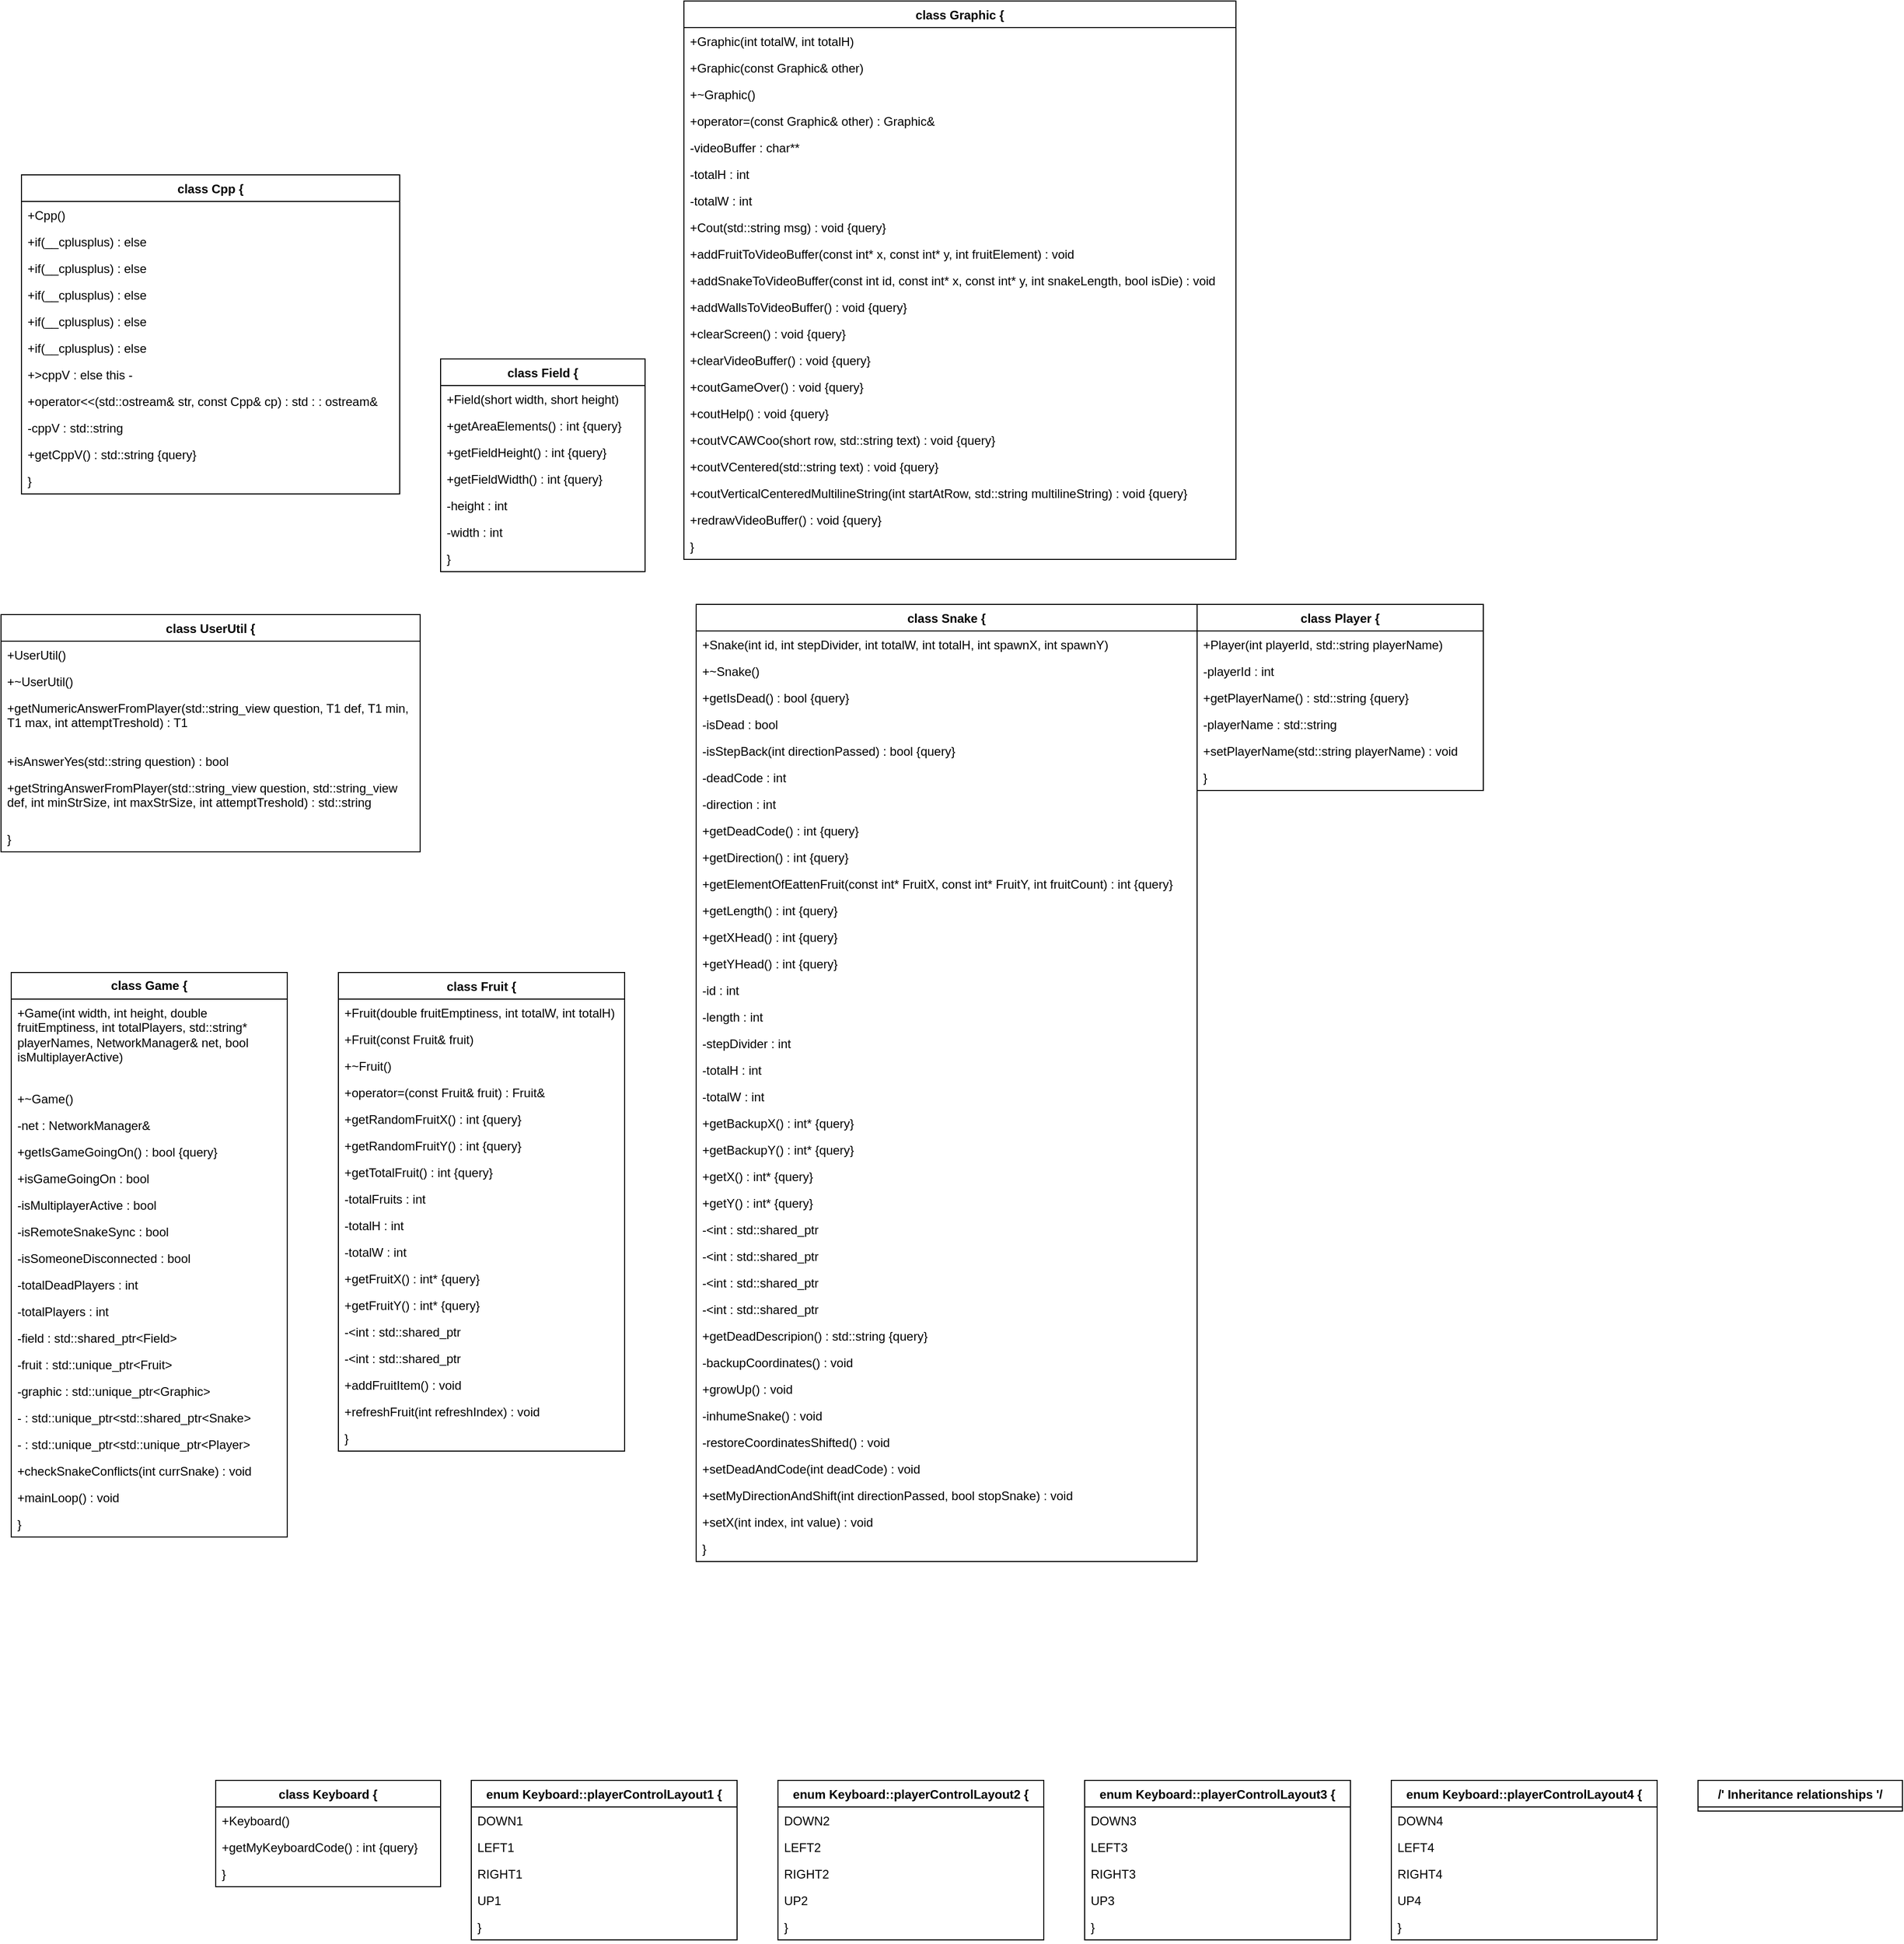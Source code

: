 <mxfile version="24.1.0" type="device">
  <diagram name="Stránka-1" id="bER_DmOlzv6CxN1IwG6Y">
    <mxGraphModel dx="9575" dy="3063" grid="1" gridSize="10" guides="1" tooltips="1" connect="1" arrows="1" fold="1" page="1" pageScale="1" pageWidth="827" pageHeight="1169" math="0" shadow="0">
      <root>
        <mxCell id="0" />
        <mxCell id="1" parent="0" />
        <mxCell id="LQVKwyu5IWHx-4idgY6F-4" value="class Cpp {" style="swimlane;fontStyle=1;childLayout=stackLayout;horizontal=1;startSize=26;horizontalStack=0;resizeParent=1;resizeParentMax=0;resizeLast=0;collapsible=1;marginBottom=0;" vertex="1" parent="1">
          <mxGeometry x="-7390" y="-700" width="370" height="312" as="geometry" />
        </mxCell>
        <mxCell id="LQVKwyu5IWHx-4idgY6F-5" value="&#x9;+Cpp()" style="text;strokeColor=none;fillColor=none;align=left;verticalAlign=top;spacingLeft=4;spacingRight=4;overflow=hidden;rotatable=0;points=[[0,0.5],[1,0.5]];portConstraint=eastwest;" vertex="1" parent="LQVKwyu5IWHx-4idgY6F-4">
          <mxGeometry y="26" width="370" height="26" as="geometry" />
        </mxCell>
        <mxCell id="LQVKwyu5IWHx-4idgY6F-6" value="&#x9;+if(__cplusplus) : else" style="text;strokeColor=none;fillColor=none;align=left;verticalAlign=top;spacingLeft=4;spacingRight=4;overflow=hidden;rotatable=0;points=[[0,0.5],[1,0.5]];portConstraint=eastwest;" vertex="1" parent="LQVKwyu5IWHx-4idgY6F-4">
          <mxGeometry y="52" width="370" height="26" as="geometry" />
        </mxCell>
        <mxCell id="LQVKwyu5IWHx-4idgY6F-7" value="&#x9;+if(__cplusplus) : else" style="text;strokeColor=none;fillColor=none;align=left;verticalAlign=top;spacingLeft=4;spacingRight=4;overflow=hidden;rotatable=0;points=[[0,0.5],[1,0.5]];portConstraint=eastwest;" vertex="1" parent="LQVKwyu5IWHx-4idgY6F-4">
          <mxGeometry y="78" width="370" height="26" as="geometry" />
        </mxCell>
        <mxCell id="LQVKwyu5IWHx-4idgY6F-8" value="&#x9;+if(__cplusplus) : else" style="text;strokeColor=none;fillColor=none;align=left;verticalAlign=top;spacingLeft=4;spacingRight=4;overflow=hidden;rotatable=0;points=[[0,0.5],[1,0.5]];portConstraint=eastwest;" vertex="1" parent="LQVKwyu5IWHx-4idgY6F-4">
          <mxGeometry y="104" width="370" height="26" as="geometry" />
        </mxCell>
        <mxCell id="LQVKwyu5IWHx-4idgY6F-9" value="&#x9;+if(__cplusplus) : else" style="text;strokeColor=none;fillColor=none;align=left;verticalAlign=top;spacingLeft=4;spacingRight=4;overflow=hidden;rotatable=0;points=[[0,0.5],[1,0.5]];portConstraint=eastwest;" vertex="1" parent="LQVKwyu5IWHx-4idgY6F-4">
          <mxGeometry y="130" width="370" height="26" as="geometry" />
        </mxCell>
        <mxCell id="LQVKwyu5IWHx-4idgY6F-10" value="&#x9;+if(__cplusplus) : else" style="text;strokeColor=none;fillColor=none;align=left;verticalAlign=top;spacingLeft=4;spacingRight=4;overflow=hidden;rotatable=0;points=[[0,0.5],[1,0.5]];portConstraint=eastwest;" vertex="1" parent="LQVKwyu5IWHx-4idgY6F-4">
          <mxGeometry y="156" width="370" height="26" as="geometry" />
        </mxCell>
        <mxCell id="LQVKwyu5IWHx-4idgY6F-11" value="&#x9;+&gt;cppV : else this -" style="text;strokeColor=none;fillColor=none;align=left;verticalAlign=top;spacingLeft=4;spacingRight=4;overflow=hidden;rotatable=0;points=[[0,0.5],[1,0.5]];portConstraint=eastwest;" vertex="1" parent="LQVKwyu5IWHx-4idgY6F-4">
          <mxGeometry y="182" width="370" height="26" as="geometry" />
        </mxCell>
        <mxCell id="LQVKwyu5IWHx-4idgY6F-12" value="&#x9;+operator&lt;&lt;(std::ostream&amp; str, const Cpp&amp; cp) : std : : ostream&amp;" style="text;strokeColor=none;fillColor=none;align=left;verticalAlign=top;spacingLeft=4;spacingRight=4;overflow=hidden;rotatable=0;points=[[0,0.5],[1,0.5]];portConstraint=eastwest;" vertex="1" parent="LQVKwyu5IWHx-4idgY6F-4">
          <mxGeometry y="208" width="370" height="26" as="geometry" />
        </mxCell>
        <mxCell id="LQVKwyu5IWHx-4idgY6F-13" value="&#x9;-cppV : std::string" style="text;strokeColor=none;fillColor=none;align=left;verticalAlign=top;spacingLeft=4;spacingRight=4;overflow=hidden;rotatable=0;points=[[0,0.5],[1,0.5]];portConstraint=eastwest;" vertex="1" parent="LQVKwyu5IWHx-4idgY6F-4">
          <mxGeometry y="234" width="370" height="26" as="geometry" />
        </mxCell>
        <mxCell id="LQVKwyu5IWHx-4idgY6F-14" value="&#x9;+getCppV() : std::string {query}" style="text;strokeColor=none;fillColor=none;align=left;verticalAlign=top;spacingLeft=4;spacingRight=4;overflow=hidden;rotatable=0;points=[[0,0.5],[1,0.5]];portConstraint=eastwest;" vertex="1" parent="LQVKwyu5IWHx-4idgY6F-4">
          <mxGeometry y="260" width="370" height="26" as="geometry" />
        </mxCell>
        <mxCell id="LQVKwyu5IWHx-4idgY6F-15" value="}" style="text;strokeColor=none;fillColor=none;align=left;verticalAlign=top;spacingLeft=4;spacingRight=4;overflow=hidden;rotatable=0;points=[[0,0.5],[1,0.5]];portConstraint=eastwest;" vertex="1" parent="LQVKwyu5IWHx-4idgY6F-4">
          <mxGeometry y="286" width="370" height="26" as="geometry" />
        </mxCell>
        <mxCell id="LQVKwyu5IWHx-4idgY6F-22" value="class Field {" style="swimlane;fontStyle=1;childLayout=stackLayout;horizontal=1;startSize=26;horizontalStack=0;resizeParent=1;resizeParentMax=0;resizeLast=0;collapsible=1;marginBottom=0;" vertex="1" parent="1">
          <mxGeometry x="-6980" y="-520" width="200" height="208" as="geometry" />
        </mxCell>
        <mxCell id="LQVKwyu5IWHx-4idgY6F-23" value="&#x9;+Field(short width, short height)" style="text;strokeColor=none;fillColor=none;align=left;verticalAlign=top;spacingLeft=4;spacingRight=4;overflow=hidden;rotatable=0;points=[[0,0.5],[1,0.5]];portConstraint=eastwest;" vertex="1" parent="LQVKwyu5IWHx-4idgY6F-22">
          <mxGeometry y="26" width="200" height="26" as="geometry" />
        </mxCell>
        <mxCell id="LQVKwyu5IWHx-4idgY6F-24" value="&#x9;+getAreaElements() : int {query}" style="text;strokeColor=none;fillColor=none;align=left;verticalAlign=top;spacingLeft=4;spacingRight=4;overflow=hidden;rotatable=0;points=[[0,0.5],[1,0.5]];portConstraint=eastwest;" vertex="1" parent="LQVKwyu5IWHx-4idgY6F-22">
          <mxGeometry y="52" width="200" height="26" as="geometry" />
        </mxCell>
        <mxCell id="LQVKwyu5IWHx-4idgY6F-25" value="&#x9;+getFieldHeight() : int {query}" style="text;strokeColor=none;fillColor=none;align=left;verticalAlign=top;spacingLeft=4;spacingRight=4;overflow=hidden;rotatable=0;points=[[0,0.5],[1,0.5]];portConstraint=eastwest;" vertex="1" parent="LQVKwyu5IWHx-4idgY6F-22">
          <mxGeometry y="78" width="200" height="26" as="geometry" />
        </mxCell>
        <mxCell id="LQVKwyu5IWHx-4idgY6F-26" value="&#x9;+getFieldWidth() : int {query}" style="text;strokeColor=none;fillColor=none;align=left;verticalAlign=top;spacingLeft=4;spacingRight=4;overflow=hidden;rotatable=0;points=[[0,0.5],[1,0.5]];portConstraint=eastwest;" vertex="1" parent="LQVKwyu5IWHx-4idgY6F-22">
          <mxGeometry y="104" width="200" height="26" as="geometry" />
        </mxCell>
        <mxCell id="LQVKwyu5IWHx-4idgY6F-27" value="&#x9;-height : int" style="text;strokeColor=none;fillColor=none;align=left;verticalAlign=top;spacingLeft=4;spacingRight=4;overflow=hidden;rotatable=0;points=[[0,0.5],[1,0.5]];portConstraint=eastwest;" vertex="1" parent="LQVKwyu5IWHx-4idgY6F-22">
          <mxGeometry y="130" width="200" height="26" as="geometry" />
        </mxCell>
        <mxCell id="LQVKwyu5IWHx-4idgY6F-28" value="&#x9;-width : int" style="text;strokeColor=none;fillColor=none;align=left;verticalAlign=top;spacingLeft=4;spacingRight=4;overflow=hidden;rotatable=0;points=[[0,0.5],[1,0.5]];portConstraint=eastwest;" vertex="1" parent="LQVKwyu5IWHx-4idgY6F-22">
          <mxGeometry y="156" width="200" height="26" as="geometry" />
        </mxCell>
        <mxCell id="LQVKwyu5IWHx-4idgY6F-29" value="}" style="text;strokeColor=none;fillColor=none;align=left;verticalAlign=top;spacingLeft=4;spacingRight=4;overflow=hidden;rotatable=0;points=[[0,0.5],[1,0.5]];portConstraint=eastwest;" vertex="1" parent="LQVKwyu5IWHx-4idgY6F-22">
          <mxGeometry y="182" width="200" height="26" as="geometry" />
        </mxCell>
        <mxCell id="LQVKwyu5IWHx-4idgY6F-36" value="class Fruit {" style="swimlane;fontStyle=1;childLayout=stackLayout;horizontal=1;startSize=26;horizontalStack=0;resizeParent=1;resizeParentMax=0;resizeLast=0;collapsible=1;marginBottom=0;" vertex="1" parent="1">
          <mxGeometry x="-7080" y="80" width="280" height="468" as="geometry" />
        </mxCell>
        <mxCell id="LQVKwyu5IWHx-4idgY6F-37" value="&#x9;+Fruit(double fruitEmptiness, int totalW, int totalH)" style="text;strokeColor=none;fillColor=none;align=left;verticalAlign=top;spacingLeft=4;spacingRight=4;overflow=hidden;rotatable=0;points=[[0,0.5],[1,0.5]];portConstraint=eastwest;" vertex="1" parent="LQVKwyu5IWHx-4idgY6F-36">
          <mxGeometry y="26" width="280" height="26" as="geometry" />
        </mxCell>
        <mxCell id="LQVKwyu5IWHx-4idgY6F-38" value="&#x9;+Fruit(const Fruit&amp; fruit)" style="text;strokeColor=none;fillColor=none;align=left;verticalAlign=top;spacingLeft=4;spacingRight=4;overflow=hidden;rotatable=0;points=[[0,0.5],[1,0.5]];portConstraint=eastwest;" vertex="1" parent="LQVKwyu5IWHx-4idgY6F-36">
          <mxGeometry y="52" width="280" height="26" as="geometry" />
        </mxCell>
        <mxCell id="LQVKwyu5IWHx-4idgY6F-39" value="&#x9;+~Fruit()" style="text;strokeColor=none;fillColor=none;align=left;verticalAlign=top;spacingLeft=4;spacingRight=4;overflow=hidden;rotatable=0;points=[[0,0.5],[1,0.5]];portConstraint=eastwest;" vertex="1" parent="LQVKwyu5IWHx-4idgY6F-36">
          <mxGeometry y="78" width="280" height="26" as="geometry" />
        </mxCell>
        <mxCell id="LQVKwyu5IWHx-4idgY6F-40" value="&#x9;+operator=(const Fruit&amp; fruit) : Fruit&amp;" style="text;strokeColor=none;fillColor=none;align=left;verticalAlign=top;spacingLeft=4;spacingRight=4;overflow=hidden;rotatable=0;points=[[0,0.5],[1,0.5]];portConstraint=eastwest;" vertex="1" parent="LQVKwyu5IWHx-4idgY6F-36">
          <mxGeometry y="104" width="280" height="26" as="geometry" />
        </mxCell>
        <mxCell id="LQVKwyu5IWHx-4idgY6F-41" value="&#x9;+getRandomFruitX() : int {query}" style="text;strokeColor=none;fillColor=none;align=left;verticalAlign=top;spacingLeft=4;spacingRight=4;overflow=hidden;rotatable=0;points=[[0,0.5],[1,0.5]];portConstraint=eastwest;" vertex="1" parent="LQVKwyu5IWHx-4idgY6F-36">
          <mxGeometry y="130" width="280" height="26" as="geometry" />
        </mxCell>
        <mxCell id="LQVKwyu5IWHx-4idgY6F-42" value="&#x9;+getRandomFruitY() : int {query}" style="text;strokeColor=none;fillColor=none;align=left;verticalAlign=top;spacingLeft=4;spacingRight=4;overflow=hidden;rotatable=0;points=[[0,0.5],[1,0.5]];portConstraint=eastwest;" vertex="1" parent="LQVKwyu5IWHx-4idgY6F-36">
          <mxGeometry y="156" width="280" height="26" as="geometry" />
        </mxCell>
        <mxCell id="LQVKwyu5IWHx-4idgY6F-43" value="&#x9;+getTotalFruit() : int {query}" style="text;strokeColor=none;fillColor=none;align=left;verticalAlign=top;spacingLeft=4;spacingRight=4;overflow=hidden;rotatable=0;points=[[0,0.5],[1,0.5]];portConstraint=eastwest;" vertex="1" parent="LQVKwyu5IWHx-4idgY6F-36">
          <mxGeometry y="182" width="280" height="26" as="geometry" />
        </mxCell>
        <mxCell id="LQVKwyu5IWHx-4idgY6F-44" value="&#x9;-totalFruits : int" style="text;strokeColor=none;fillColor=none;align=left;verticalAlign=top;spacingLeft=4;spacingRight=4;overflow=hidden;rotatable=0;points=[[0,0.5],[1,0.5]];portConstraint=eastwest;" vertex="1" parent="LQVKwyu5IWHx-4idgY6F-36">
          <mxGeometry y="208" width="280" height="26" as="geometry" />
        </mxCell>
        <mxCell id="LQVKwyu5IWHx-4idgY6F-45" value="&#x9;-totalH : int" style="text;strokeColor=none;fillColor=none;align=left;verticalAlign=top;spacingLeft=4;spacingRight=4;overflow=hidden;rotatable=0;points=[[0,0.5],[1,0.5]];portConstraint=eastwest;" vertex="1" parent="LQVKwyu5IWHx-4idgY6F-36">
          <mxGeometry y="234" width="280" height="26" as="geometry" />
        </mxCell>
        <mxCell id="LQVKwyu5IWHx-4idgY6F-46" value="&#x9;-totalW : int" style="text;strokeColor=none;fillColor=none;align=left;verticalAlign=top;spacingLeft=4;spacingRight=4;overflow=hidden;rotatable=0;points=[[0,0.5],[1,0.5]];portConstraint=eastwest;" vertex="1" parent="LQVKwyu5IWHx-4idgY6F-36">
          <mxGeometry y="260" width="280" height="26" as="geometry" />
        </mxCell>
        <mxCell id="LQVKwyu5IWHx-4idgY6F-47" value="&#x9;+getFruitX() : int* {query}" style="text;strokeColor=none;fillColor=none;align=left;verticalAlign=top;spacingLeft=4;spacingRight=4;overflow=hidden;rotatable=0;points=[[0,0.5],[1,0.5]];portConstraint=eastwest;" vertex="1" parent="LQVKwyu5IWHx-4idgY6F-36">
          <mxGeometry y="286" width="280" height="26" as="geometry" />
        </mxCell>
        <mxCell id="LQVKwyu5IWHx-4idgY6F-48" value="&#x9;+getFruitY() : int* {query}" style="text;strokeColor=none;fillColor=none;align=left;verticalAlign=top;spacingLeft=4;spacingRight=4;overflow=hidden;rotatable=0;points=[[0,0.5],[1,0.5]];portConstraint=eastwest;" vertex="1" parent="LQVKwyu5IWHx-4idgY6F-36">
          <mxGeometry y="312" width="280" height="26" as="geometry" />
        </mxCell>
        <mxCell id="LQVKwyu5IWHx-4idgY6F-49" value="&#x9;-&lt;int : std::shared_ptr" style="text;strokeColor=none;fillColor=none;align=left;verticalAlign=top;spacingLeft=4;spacingRight=4;overflow=hidden;rotatable=0;points=[[0,0.5],[1,0.5]];portConstraint=eastwest;" vertex="1" parent="LQVKwyu5IWHx-4idgY6F-36">
          <mxGeometry y="338" width="280" height="26" as="geometry" />
        </mxCell>
        <mxCell id="LQVKwyu5IWHx-4idgY6F-50" value="&#x9;-&lt;int : std::shared_ptr" style="text;strokeColor=none;fillColor=none;align=left;verticalAlign=top;spacingLeft=4;spacingRight=4;overflow=hidden;rotatable=0;points=[[0,0.5],[1,0.5]];portConstraint=eastwest;" vertex="1" parent="LQVKwyu5IWHx-4idgY6F-36">
          <mxGeometry y="364" width="280" height="26" as="geometry" />
        </mxCell>
        <mxCell id="LQVKwyu5IWHx-4idgY6F-51" value="&#x9;+addFruitItem() : void" style="text;strokeColor=none;fillColor=none;align=left;verticalAlign=top;spacingLeft=4;spacingRight=4;overflow=hidden;rotatable=0;points=[[0,0.5],[1,0.5]];portConstraint=eastwest;" vertex="1" parent="LQVKwyu5IWHx-4idgY6F-36">
          <mxGeometry y="390" width="280" height="26" as="geometry" />
        </mxCell>
        <mxCell id="LQVKwyu5IWHx-4idgY6F-52" value="&#x9;+refreshFruit(int refreshIndex) : void" style="text;strokeColor=none;fillColor=none;align=left;verticalAlign=top;spacingLeft=4;spacingRight=4;overflow=hidden;rotatable=0;points=[[0,0.5],[1,0.5]];portConstraint=eastwest;" vertex="1" parent="LQVKwyu5IWHx-4idgY6F-36">
          <mxGeometry y="416" width="280" height="26" as="geometry" />
        </mxCell>
        <mxCell id="LQVKwyu5IWHx-4idgY6F-53" value="}" style="text;strokeColor=none;fillColor=none;align=left;verticalAlign=top;spacingLeft=4;spacingRight=4;overflow=hidden;rotatable=0;points=[[0,0.5],[1,0.5]];portConstraint=eastwest;" vertex="1" parent="LQVKwyu5IWHx-4idgY6F-36">
          <mxGeometry y="442" width="280" height="26" as="geometry" />
        </mxCell>
        <mxCell id="LQVKwyu5IWHx-4idgY6F-60" value="class Game {" style="swimlane;fontStyle=1;childLayout=stackLayout;horizontal=1;startSize=26;horizontalStack=0;resizeParent=1;resizeParentMax=0;resizeLast=0;collapsible=1;marginBottom=0;whiteSpace=wrap;" vertex="1" parent="1">
          <mxGeometry x="-7400" y="80" width="270" height="552" as="geometry" />
        </mxCell>
        <mxCell id="LQVKwyu5IWHx-4idgY6F-61" value="&#x9;+Game(int width, int height, double fruitEmptiness, int totalPlayers, std::string* playerNames, NetworkManager&amp; net, bool isMultiplayerActive)" style="text;strokeColor=none;fillColor=none;align=left;verticalAlign=top;spacingLeft=4;spacingRight=4;overflow=hidden;rotatable=0;points=[[0,0.5],[1,0.5]];portConstraint=eastwest;whiteSpace=wrap;" vertex="1" parent="LQVKwyu5IWHx-4idgY6F-60">
          <mxGeometry y="26" width="270" height="84" as="geometry" />
        </mxCell>
        <mxCell id="LQVKwyu5IWHx-4idgY6F-62" value="&#x9;+~Game()" style="text;strokeColor=none;fillColor=none;align=left;verticalAlign=top;spacingLeft=4;spacingRight=4;overflow=hidden;rotatable=0;points=[[0,0.5],[1,0.5]];portConstraint=eastwest;" vertex="1" parent="LQVKwyu5IWHx-4idgY6F-60">
          <mxGeometry y="110" width="270" height="26" as="geometry" />
        </mxCell>
        <mxCell id="LQVKwyu5IWHx-4idgY6F-63" value="&#x9;-net : NetworkManager&amp;" style="text;strokeColor=none;fillColor=none;align=left;verticalAlign=top;spacingLeft=4;spacingRight=4;overflow=hidden;rotatable=0;points=[[0,0.5],[1,0.5]];portConstraint=eastwest;" vertex="1" parent="LQVKwyu5IWHx-4idgY6F-60">
          <mxGeometry y="136" width="270" height="26" as="geometry" />
        </mxCell>
        <mxCell id="LQVKwyu5IWHx-4idgY6F-64" value="&#x9;+getIsGameGoingOn() : bool {query}" style="text;strokeColor=none;fillColor=none;align=left;verticalAlign=top;spacingLeft=4;spacingRight=4;overflow=hidden;rotatable=0;points=[[0,0.5],[1,0.5]];portConstraint=eastwest;" vertex="1" parent="LQVKwyu5IWHx-4idgY6F-60">
          <mxGeometry y="162" width="270" height="26" as="geometry" />
        </mxCell>
        <mxCell id="LQVKwyu5IWHx-4idgY6F-65" value="&#x9;+isGameGoingOn : bool" style="text;strokeColor=none;fillColor=none;align=left;verticalAlign=top;spacingLeft=4;spacingRight=4;overflow=hidden;rotatable=0;points=[[0,0.5],[1,0.5]];portConstraint=eastwest;" vertex="1" parent="LQVKwyu5IWHx-4idgY6F-60">
          <mxGeometry y="188" width="270" height="26" as="geometry" />
        </mxCell>
        <mxCell id="LQVKwyu5IWHx-4idgY6F-66" value="&#x9;-isMultiplayerActive : bool" style="text;strokeColor=none;fillColor=none;align=left;verticalAlign=top;spacingLeft=4;spacingRight=4;overflow=hidden;rotatable=0;points=[[0,0.5],[1,0.5]];portConstraint=eastwest;" vertex="1" parent="LQVKwyu5IWHx-4idgY6F-60">
          <mxGeometry y="214" width="270" height="26" as="geometry" />
        </mxCell>
        <mxCell id="LQVKwyu5IWHx-4idgY6F-67" value="&#x9;-isRemoteSnakeSync : bool" style="text;strokeColor=none;fillColor=none;align=left;verticalAlign=top;spacingLeft=4;spacingRight=4;overflow=hidden;rotatable=0;points=[[0,0.5],[1,0.5]];portConstraint=eastwest;" vertex="1" parent="LQVKwyu5IWHx-4idgY6F-60">
          <mxGeometry y="240" width="270" height="26" as="geometry" />
        </mxCell>
        <mxCell id="LQVKwyu5IWHx-4idgY6F-68" value="&#x9;-isSomeoneDisconnected : bool" style="text;strokeColor=none;fillColor=none;align=left;verticalAlign=top;spacingLeft=4;spacingRight=4;overflow=hidden;rotatable=0;points=[[0,0.5],[1,0.5]];portConstraint=eastwest;" vertex="1" parent="LQVKwyu5IWHx-4idgY6F-60">
          <mxGeometry y="266" width="270" height="26" as="geometry" />
        </mxCell>
        <mxCell id="LQVKwyu5IWHx-4idgY6F-69" value="&#x9;-totalDeadPlayers : int" style="text;strokeColor=none;fillColor=none;align=left;verticalAlign=top;spacingLeft=4;spacingRight=4;overflow=hidden;rotatable=0;points=[[0,0.5],[1,0.5]];portConstraint=eastwest;" vertex="1" parent="LQVKwyu5IWHx-4idgY6F-60">
          <mxGeometry y="292" width="270" height="26" as="geometry" />
        </mxCell>
        <mxCell id="LQVKwyu5IWHx-4idgY6F-70" value="&#x9;-totalPlayers : int" style="text;strokeColor=none;fillColor=none;align=left;verticalAlign=top;spacingLeft=4;spacingRight=4;overflow=hidden;rotatable=0;points=[[0,0.5],[1,0.5]];portConstraint=eastwest;" vertex="1" parent="LQVKwyu5IWHx-4idgY6F-60">
          <mxGeometry y="318" width="270" height="26" as="geometry" />
        </mxCell>
        <mxCell id="LQVKwyu5IWHx-4idgY6F-71" value="&#x9;-field : std::shared_ptr&lt;Field&gt;" style="text;strokeColor=none;fillColor=none;align=left;verticalAlign=top;spacingLeft=4;spacingRight=4;overflow=hidden;rotatable=0;points=[[0,0.5],[1,0.5]];portConstraint=eastwest;" vertex="1" parent="LQVKwyu5IWHx-4idgY6F-60">
          <mxGeometry y="344" width="270" height="26" as="geometry" />
        </mxCell>
        <mxCell id="LQVKwyu5IWHx-4idgY6F-72" value="&#x9;-fruit : std::unique_ptr&lt;Fruit&gt;" style="text;strokeColor=none;fillColor=none;align=left;verticalAlign=top;spacingLeft=4;spacingRight=4;overflow=hidden;rotatable=0;points=[[0,0.5],[1,0.5]];portConstraint=eastwest;" vertex="1" parent="LQVKwyu5IWHx-4idgY6F-60">
          <mxGeometry y="370" width="270" height="26" as="geometry" />
        </mxCell>
        <mxCell id="LQVKwyu5IWHx-4idgY6F-73" value="&#x9;-graphic : std::unique_ptr&lt;Graphic&gt;" style="text;strokeColor=none;fillColor=none;align=left;verticalAlign=top;spacingLeft=4;spacingRight=4;overflow=hidden;rotatable=0;points=[[0,0.5],[1,0.5]];portConstraint=eastwest;" vertex="1" parent="LQVKwyu5IWHx-4idgY6F-60">
          <mxGeometry y="396" width="270" height="26" as="geometry" />
        </mxCell>
        <mxCell id="LQVKwyu5IWHx-4idgY6F-74" value="&#x9;- : std::unique_ptr&lt;std::shared_ptr&lt;Snake&gt;" style="text;strokeColor=none;fillColor=none;align=left;verticalAlign=top;spacingLeft=4;spacingRight=4;overflow=hidden;rotatable=0;points=[[0,0.5],[1,0.5]];portConstraint=eastwest;" vertex="1" parent="LQVKwyu5IWHx-4idgY6F-60">
          <mxGeometry y="422" width="270" height="26" as="geometry" />
        </mxCell>
        <mxCell id="LQVKwyu5IWHx-4idgY6F-75" value="&#x9;- : std::unique_ptr&lt;std::unique_ptr&lt;Player&gt;" style="text;strokeColor=none;fillColor=none;align=left;verticalAlign=top;spacingLeft=4;spacingRight=4;overflow=hidden;rotatable=0;points=[[0,0.5],[1,0.5]];portConstraint=eastwest;" vertex="1" parent="LQVKwyu5IWHx-4idgY6F-60">
          <mxGeometry y="448" width="270" height="26" as="geometry" />
        </mxCell>
        <mxCell id="LQVKwyu5IWHx-4idgY6F-76" value="&#x9;+checkSnakeConflicts(int currSnake) : void" style="text;strokeColor=none;fillColor=none;align=left;verticalAlign=top;spacingLeft=4;spacingRight=4;overflow=hidden;rotatable=0;points=[[0,0.5],[1,0.5]];portConstraint=eastwest;" vertex="1" parent="LQVKwyu5IWHx-4idgY6F-60">
          <mxGeometry y="474" width="270" height="26" as="geometry" />
        </mxCell>
        <mxCell id="LQVKwyu5IWHx-4idgY6F-77" value="&#x9;+mainLoop() : void" style="text;strokeColor=none;fillColor=none;align=left;verticalAlign=top;spacingLeft=4;spacingRight=4;overflow=hidden;rotatable=0;points=[[0,0.5],[1,0.5]];portConstraint=eastwest;" vertex="1" parent="LQVKwyu5IWHx-4idgY6F-60">
          <mxGeometry y="500" width="270" height="26" as="geometry" />
        </mxCell>
        <mxCell id="LQVKwyu5IWHx-4idgY6F-78" value="}" style="text;strokeColor=none;fillColor=none;align=left;verticalAlign=top;spacingLeft=4;spacingRight=4;overflow=hidden;rotatable=0;points=[[0,0.5],[1,0.5]];portConstraint=eastwest;" vertex="1" parent="LQVKwyu5IWHx-4idgY6F-60">
          <mxGeometry y="526" width="270" height="26" as="geometry" />
        </mxCell>
        <mxCell id="LQVKwyu5IWHx-4idgY6F-85" value="class Graphic {" style="swimlane;fontStyle=1;childLayout=stackLayout;horizontal=1;startSize=26;horizontalStack=0;resizeParent=1;resizeParentMax=0;resizeLast=0;collapsible=1;marginBottom=0;" vertex="1" parent="1">
          <mxGeometry x="-6742" y="-870" width="540" height="546" as="geometry" />
        </mxCell>
        <mxCell id="LQVKwyu5IWHx-4idgY6F-86" value="&#x9;+Graphic(int totalW, int totalH)" style="text;strokeColor=none;fillColor=none;align=left;verticalAlign=top;spacingLeft=4;spacingRight=4;overflow=hidden;rotatable=0;points=[[0,0.5],[1,0.5]];portConstraint=eastwest;" vertex="1" parent="LQVKwyu5IWHx-4idgY6F-85">
          <mxGeometry y="26" width="540" height="26" as="geometry" />
        </mxCell>
        <mxCell id="LQVKwyu5IWHx-4idgY6F-87" value="&#x9;+Graphic(const Graphic&amp; other)" style="text;strokeColor=none;fillColor=none;align=left;verticalAlign=top;spacingLeft=4;spacingRight=4;overflow=hidden;rotatable=0;points=[[0,0.5],[1,0.5]];portConstraint=eastwest;" vertex="1" parent="LQVKwyu5IWHx-4idgY6F-85">
          <mxGeometry y="52" width="540" height="26" as="geometry" />
        </mxCell>
        <mxCell id="LQVKwyu5IWHx-4idgY6F-88" value="&#x9;+~Graphic()" style="text;strokeColor=none;fillColor=none;align=left;verticalAlign=top;spacingLeft=4;spacingRight=4;overflow=hidden;rotatable=0;points=[[0,0.5],[1,0.5]];portConstraint=eastwest;" vertex="1" parent="LQVKwyu5IWHx-4idgY6F-85">
          <mxGeometry y="78" width="540" height="26" as="geometry" />
        </mxCell>
        <mxCell id="LQVKwyu5IWHx-4idgY6F-89" value="&#x9;+operator=(const Graphic&amp; other) : Graphic&amp;" style="text;strokeColor=none;fillColor=none;align=left;verticalAlign=top;spacingLeft=4;spacingRight=4;overflow=hidden;rotatable=0;points=[[0,0.5],[1,0.5]];portConstraint=eastwest;" vertex="1" parent="LQVKwyu5IWHx-4idgY6F-85">
          <mxGeometry y="104" width="540" height="26" as="geometry" />
        </mxCell>
        <mxCell id="LQVKwyu5IWHx-4idgY6F-90" value="&#x9;-videoBuffer : char**" style="text;strokeColor=none;fillColor=none;align=left;verticalAlign=top;spacingLeft=4;spacingRight=4;overflow=hidden;rotatable=0;points=[[0,0.5],[1,0.5]];portConstraint=eastwest;" vertex="1" parent="LQVKwyu5IWHx-4idgY6F-85">
          <mxGeometry y="130" width="540" height="26" as="geometry" />
        </mxCell>
        <mxCell id="LQVKwyu5IWHx-4idgY6F-91" value="&#x9;-totalH : int" style="text;strokeColor=none;fillColor=none;align=left;verticalAlign=top;spacingLeft=4;spacingRight=4;overflow=hidden;rotatable=0;points=[[0,0.5],[1,0.5]];portConstraint=eastwest;" vertex="1" parent="LQVKwyu5IWHx-4idgY6F-85">
          <mxGeometry y="156" width="540" height="26" as="geometry" />
        </mxCell>
        <mxCell id="LQVKwyu5IWHx-4idgY6F-92" value="&#x9;-totalW : int" style="text;strokeColor=none;fillColor=none;align=left;verticalAlign=top;spacingLeft=4;spacingRight=4;overflow=hidden;rotatable=0;points=[[0,0.5],[1,0.5]];portConstraint=eastwest;" vertex="1" parent="LQVKwyu5IWHx-4idgY6F-85">
          <mxGeometry y="182" width="540" height="26" as="geometry" />
        </mxCell>
        <mxCell id="LQVKwyu5IWHx-4idgY6F-93" value="&#x9;+Cout(std::string msg) : void {query}" style="text;strokeColor=none;fillColor=none;align=left;verticalAlign=top;spacingLeft=4;spacingRight=4;overflow=hidden;rotatable=0;points=[[0,0.5],[1,0.5]];portConstraint=eastwest;" vertex="1" parent="LQVKwyu5IWHx-4idgY6F-85">
          <mxGeometry y="208" width="540" height="26" as="geometry" />
        </mxCell>
        <mxCell id="LQVKwyu5IWHx-4idgY6F-94" value="&#x9;+addFruitToVideoBuffer(const int* x, const int* y, int fruitElement) : void" style="text;strokeColor=none;fillColor=none;align=left;verticalAlign=top;spacingLeft=4;spacingRight=4;overflow=hidden;rotatable=0;points=[[0,0.5],[1,0.5]];portConstraint=eastwest;" vertex="1" parent="LQVKwyu5IWHx-4idgY6F-85">
          <mxGeometry y="234" width="540" height="26" as="geometry" />
        </mxCell>
        <mxCell id="LQVKwyu5IWHx-4idgY6F-95" value="&#x9;+addSnakeToVideoBuffer(const int id, const int* x, const int* y, int snakeLength, bool isDie) : void" style="text;strokeColor=none;fillColor=none;align=left;verticalAlign=top;spacingLeft=4;spacingRight=4;overflow=hidden;rotatable=0;points=[[0,0.5],[1,0.5]];portConstraint=eastwest;" vertex="1" parent="LQVKwyu5IWHx-4idgY6F-85">
          <mxGeometry y="260" width="540" height="26" as="geometry" />
        </mxCell>
        <mxCell id="LQVKwyu5IWHx-4idgY6F-96" value="&#x9;+addWallsToVideoBuffer() : void {query}" style="text;strokeColor=none;fillColor=none;align=left;verticalAlign=top;spacingLeft=4;spacingRight=4;overflow=hidden;rotatable=0;points=[[0,0.5],[1,0.5]];portConstraint=eastwest;" vertex="1" parent="LQVKwyu5IWHx-4idgY6F-85">
          <mxGeometry y="286" width="540" height="26" as="geometry" />
        </mxCell>
        <mxCell id="LQVKwyu5IWHx-4idgY6F-97" value="&#x9;+clearScreen() : void {query}" style="text;strokeColor=none;fillColor=none;align=left;verticalAlign=top;spacingLeft=4;spacingRight=4;overflow=hidden;rotatable=0;points=[[0,0.5],[1,0.5]];portConstraint=eastwest;" vertex="1" parent="LQVKwyu5IWHx-4idgY6F-85">
          <mxGeometry y="312" width="540" height="26" as="geometry" />
        </mxCell>
        <mxCell id="LQVKwyu5IWHx-4idgY6F-98" value="&#x9;+clearVideoBuffer() : void {query}" style="text;strokeColor=none;fillColor=none;align=left;verticalAlign=top;spacingLeft=4;spacingRight=4;overflow=hidden;rotatable=0;points=[[0,0.5],[1,0.5]];portConstraint=eastwest;" vertex="1" parent="LQVKwyu5IWHx-4idgY6F-85">
          <mxGeometry y="338" width="540" height="26" as="geometry" />
        </mxCell>
        <mxCell id="LQVKwyu5IWHx-4idgY6F-99" value="&#x9;+coutGameOver() : void {query}" style="text;strokeColor=none;fillColor=none;align=left;verticalAlign=top;spacingLeft=4;spacingRight=4;overflow=hidden;rotatable=0;points=[[0,0.5],[1,0.5]];portConstraint=eastwest;" vertex="1" parent="LQVKwyu5IWHx-4idgY6F-85">
          <mxGeometry y="364" width="540" height="26" as="geometry" />
        </mxCell>
        <mxCell id="LQVKwyu5IWHx-4idgY6F-100" value="&#x9;+coutHelp() : void {query}" style="text;strokeColor=none;fillColor=none;align=left;verticalAlign=top;spacingLeft=4;spacingRight=4;overflow=hidden;rotatable=0;points=[[0,0.5],[1,0.5]];portConstraint=eastwest;" vertex="1" parent="LQVKwyu5IWHx-4idgY6F-85">
          <mxGeometry y="390" width="540" height="26" as="geometry" />
        </mxCell>
        <mxCell id="LQVKwyu5IWHx-4idgY6F-101" value="&#x9;+coutVCAWCoo(short row, std::string text) : void {query}" style="text;strokeColor=none;fillColor=none;align=left;verticalAlign=top;spacingLeft=4;spacingRight=4;overflow=hidden;rotatable=0;points=[[0,0.5],[1,0.5]];portConstraint=eastwest;" vertex="1" parent="LQVKwyu5IWHx-4idgY6F-85">
          <mxGeometry y="416" width="540" height="26" as="geometry" />
        </mxCell>
        <mxCell id="LQVKwyu5IWHx-4idgY6F-102" value="&#x9;+coutVCentered(std::string text) : void {query}" style="text;strokeColor=none;fillColor=none;align=left;verticalAlign=top;spacingLeft=4;spacingRight=4;overflow=hidden;rotatable=0;points=[[0,0.5],[1,0.5]];portConstraint=eastwest;" vertex="1" parent="LQVKwyu5IWHx-4idgY6F-85">
          <mxGeometry y="442" width="540" height="26" as="geometry" />
        </mxCell>
        <mxCell id="LQVKwyu5IWHx-4idgY6F-103" value="&#x9;+coutVerticalCenteredMultilineString(int startAtRow, std::string multilineString) : void {query}" style="text;strokeColor=none;fillColor=none;align=left;verticalAlign=top;spacingLeft=4;spacingRight=4;overflow=hidden;rotatable=0;points=[[0,0.5],[1,0.5]];portConstraint=eastwest;" vertex="1" parent="LQVKwyu5IWHx-4idgY6F-85">
          <mxGeometry y="468" width="540" height="26" as="geometry" />
        </mxCell>
        <mxCell id="LQVKwyu5IWHx-4idgY6F-104" value="&#x9;+redrawVideoBuffer() : void {query}" style="text;strokeColor=none;fillColor=none;align=left;verticalAlign=top;spacingLeft=4;spacingRight=4;overflow=hidden;rotatable=0;points=[[0,0.5],[1,0.5]];portConstraint=eastwest;" vertex="1" parent="LQVKwyu5IWHx-4idgY6F-85">
          <mxGeometry y="494" width="540" height="26" as="geometry" />
        </mxCell>
        <mxCell id="LQVKwyu5IWHx-4idgY6F-105" value="}" style="text;strokeColor=none;fillColor=none;align=left;verticalAlign=top;spacingLeft=4;spacingRight=4;overflow=hidden;rotatable=0;points=[[0,0.5],[1,0.5]];portConstraint=eastwest;" vertex="1" parent="LQVKwyu5IWHx-4idgY6F-85">
          <mxGeometry y="520" width="540" height="26" as="geometry" />
        </mxCell>
        <mxCell id="LQVKwyu5IWHx-4idgY6F-112" value="class Keyboard {" style="swimlane;fontStyle=1;childLayout=stackLayout;horizontal=1;startSize=26;horizontalStack=0;resizeParent=1;resizeParentMax=0;resizeLast=0;collapsible=1;marginBottom=0;" vertex="1" parent="1">
          <mxGeometry x="-7200" y="870" width="220" height="104" as="geometry" />
        </mxCell>
        <mxCell id="LQVKwyu5IWHx-4idgY6F-113" value="&#x9;+Keyboard()" style="text;strokeColor=none;fillColor=none;align=left;verticalAlign=top;spacingLeft=4;spacingRight=4;overflow=hidden;rotatable=0;points=[[0,0.5],[1,0.5]];portConstraint=eastwest;" vertex="1" parent="LQVKwyu5IWHx-4idgY6F-112">
          <mxGeometry y="26" width="220" height="26" as="geometry" />
        </mxCell>
        <mxCell id="LQVKwyu5IWHx-4idgY6F-114" value="&#x9;+getMyKeyboardCode() : int {query}" style="text;strokeColor=none;fillColor=none;align=left;verticalAlign=top;spacingLeft=4;spacingRight=4;overflow=hidden;rotatable=0;points=[[0,0.5],[1,0.5]];portConstraint=eastwest;" vertex="1" parent="LQVKwyu5IWHx-4idgY6F-112">
          <mxGeometry y="52" width="220" height="26" as="geometry" />
        </mxCell>
        <mxCell id="LQVKwyu5IWHx-4idgY6F-115" value="}" style="text;strokeColor=none;fillColor=none;align=left;verticalAlign=top;spacingLeft=4;spacingRight=4;overflow=hidden;rotatable=0;points=[[0,0.5],[1,0.5]];portConstraint=eastwest;" vertex="1" parent="LQVKwyu5IWHx-4idgY6F-112">
          <mxGeometry y="78" width="220" height="26" as="geometry" />
        </mxCell>
        <mxCell id="LQVKwyu5IWHx-4idgY6F-116" value="enum Keyboard::playerControlLayout1 {" style="swimlane;fontStyle=1;childLayout=stackLayout;horizontal=1;startSize=26;horizontalStack=0;resizeParent=1;resizeParentMax=0;resizeLast=0;collapsible=1;marginBottom=0;" vertex="1" parent="1">
          <mxGeometry x="-6950" y="870" width="260" height="156" as="geometry" />
        </mxCell>
        <mxCell id="LQVKwyu5IWHx-4idgY6F-117" value="&#x9;DOWN1" style="text;strokeColor=none;fillColor=none;align=left;verticalAlign=top;spacingLeft=4;spacingRight=4;overflow=hidden;rotatable=0;points=[[0,0.5],[1,0.5]];portConstraint=eastwest;" vertex="1" parent="LQVKwyu5IWHx-4idgY6F-116">
          <mxGeometry y="26" width="260" height="26" as="geometry" />
        </mxCell>
        <mxCell id="LQVKwyu5IWHx-4idgY6F-118" value="&#x9;LEFT1" style="text;strokeColor=none;fillColor=none;align=left;verticalAlign=top;spacingLeft=4;spacingRight=4;overflow=hidden;rotatable=0;points=[[0,0.5],[1,0.5]];portConstraint=eastwest;" vertex="1" parent="LQVKwyu5IWHx-4idgY6F-116">
          <mxGeometry y="52" width="260" height="26" as="geometry" />
        </mxCell>
        <mxCell id="LQVKwyu5IWHx-4idgY6F-119" value="&#x9;RIGHT1" style="text;strokeColor=none;fillColor=none;align=left;verticalAlign=top;spacingLeft=4;spacingRight=4;overflow=hidden;rotatable=0;points=[[0,0.5],[1,0.5]];portConstraint=eastwest;" vertex="1" parent="LQVKwyu5IWHx-4idgY6F-116">
          <mxGeometry y="78" width="260" height="26" as="geometry" />
        </mxCell>
        <mxCell id="LQVKwyu5IWHx-4idgY6F-120" value="&#x9;UP1" style="text;strokeColor=none;fillColor=none;align=left;verticalAlign=top;spacingLeft=4;spacingRight=4;overflow=hidden;rotatable=0;points=[[0,0.5],[1,0.5]];portConstraint=eastwest;" vertex="1" parent="LQVKwyu5IWHx-4idgY6F-116">
          <mxGeometry y="104" width="260" height="26" as="geometry" />
        </mxCell>
        <mxCell id="LQVKwyu5IWHx-4idgY6F-121" value="}" style="text;strokeColor=none;fillColor=none;align=left;verticalAlign=top;spacingLeft=4;spacingRight=4;overflow=hidden;rotatable=0;points=[[0,0.5],[1,0.5]];portConstraint=eastwest;" vertex="1" parent="LQVKwyu5IWHx-4idgY6F-116">
          <mxGeometry y="130" width="260" height="26" as="geometry" />
        </mxCell>
        <mxCell id="LQVKwyu5IWHx-4idgY6F-122" value="enum Keyboard::playerControlLayout2 {" style="swimlane;fontStyle=1;childLayout=stackLayout;horizontal=1;startSize=26;horizontalStack=0;resizeParent=1;resizeParentMax=0;resizeLast=0;collapsible=1;marginBottom=0;" vertex="1" parent="1">
          <mxGeometry x="-6650" y="870" width="260" height="156" as="geometry" />
        </mxCell>
        <mxCell id="LQVKwyu5IWHx-4idgY6F-123" value="&#x9;DOWN2" style="text;strokeColor=none;fillColor=none;align=left;verticalAlign=top;spacingLeft=4;spacingRight=4;overflow=hidden;rotatable=0;points=[[0,0.5],[1,0.5]];portConstraint=eastwest;" vertex="1" parent="LQVKwyu5IWHx-4idgY6F-122">
          <mxGeometry y="26" width="260" height="26" as="geometry" />
        </mxCell>
        <mxCell id="LQVKwyu5IWHx-4idgY6F-124" value="&#x9;LEFT2" style="text;strokeColor=none;fillColor=none;align=left;verticalAlign=top;spacingLeft=4;spacingRight=4;overflow=hidden;rotatable=0;points=[[0,0.5],[1,0.5]];portConstraint=eastwest;" vertex="1" parent="LQVKwyu5IWHx-4idgY6F-122">
          <mxGeometry y="52" width="260" height="26" as="geometry" />
        </mxCell>
        <mxCell id="LQVKwyu5IWHx-4idgY6F-125" value="&#x9;RIGHT2" style="text;strokeColor=none;fillColor=none;align=left;verticalAlign=top;spacingLeft=4;spacingRight=4;overflow=hidden;rotatable=0;points=[[0,0.5],[1,0.5]];portConstraint=eastwest;" vertex="1" parent="LQVKwyu5IWHx-4idgY6F-122">
          <mxGeometry y="78" width="260" height="26" as="geometry" />
        </mxCell>
        <mxCell id="LQVKwyu5IWHx-4idgY6F-126" value="&#x9;UP2" style="text;strokeColor=none;fillColor=none;align=left;verticalAlign=top;spacingLeft=4;spacingRight=4;overflow=hidden;rotatable=0;points=[[0,0.5],[1,0.5]];portConstraint=eastwest;" vertex="1" parent="LQVKwyu5IWHx-4idgY6F-122">
          <mxGeometry y="104" width="260" height="26" as="geometry" />
        </mxCell>
        <mxCell id="LQVKwyu5IWHx-4idgY6F-127" value="}" style="text;strokeColor=none;fillColor=none;align=left;verticalAlign=top;spacingLeft=4;spacingRight=4;overflow=hidden;rotatable=0;points=[[0,0.5],[1,0.5]];portConstraint=eastwest;" vertex="1" parent="LQVKwyu5IWHx-4idgY6F-122">
          <mxGeometry y="130" width="260" height="26" as="geometry" />
        </mxCell>
        <mxCell id="LQVKwyu5IWHx-4idgY6F-128" value="enum Keyboard::playerControlLayout3 {" style="swimlane;fontStyle=1;childLayout=stackLayout;horizontal=1;startSize=26;horizontalStack=0;resizeParent=1;resizeParentMax=0;resizeLast=0;collapsible=1;marginBottom=0;" vertex="1" parent="1">
          <mxGeometry x="-6350" y="870" width="260" height="156" as="geometry" />
        </mxCell>
        <mxCell id="LQVKwyu5IWHx-4idgY6F-129" value="&#x9;DOWN3" style="text;strokeColor=none;fillColor=none;align=left;verticalAlign=top;spacingLeft=4;spacingRight=4;overflow=hidden;rotatable=0;points=[[0,0.5],[1,0.5]];portConstraint=eastwest;" vertex="1" parent="LQVKwyu5IWHx-4idgY6F-128">
          <mxGeometry y="26" width="260" height="26" as="geometry" />
        </mxCell>
        <mxCell id="LQVKwyu5IWHx-4idgY6F-130" value="&#x9;LEFT3" style="text;strokeColor=none;fillColor=none;align=left;verticalAlign=top;spacingLeft=4;spacingRight=4;overflow=hidden;rotatable=0;points=[[0,0.5],[1,0.5]];portConstraint=eastwest;" vertex="1" parent="LQVKwyu5IWHx-4idgY6F-128">
          <mxGeometry y="52" width="260" height="26" as="geometry" />
        </mxCell>
        <mxCell id="LQVKwyu5IWHx-4idgY6F-131" value="&#x9;RIGHT3" style="text;strokeColor=none;fillColor=none;align=left;verticalAlign=top;spacingLeft=4;spacingRight=4;overflow=hidden;rotatable=0;points=[[0,0.5],[1,0.5]];portConstraint=eastwest;" vertex="1" parent="LQVKwyu5IWHx-4idgY6F-128">
          <mxGeometry y="78" width="260" height="26" as="geometry" />
        </mxCell>
        <mxCell id="LQVKwyu5IWHx-4idgY6F-132" value="&#x9;UP3" style="text;strokeColor=none;fillColor=none;align=left;verticalAlign=top;spacingLeft=4;spacingRight=4;overflow=hidden;rotatable=0;points=[[0,0.5],[1,0.5]];portConstraint=eastwest;" vertex="1" parent="LQVKwyu5IWHx-4idgY6F-128">
          <mxGeometry y="104" width="260" height="26" as="geometry" />
        </mxCell>
        <mxCell id="LQVKwyu5IWHx-4idgY6F-133" value="}" style="text;strokeColor=none;fillColor=none;align=left;verticalAlign=top;spacingLeft=4;spacingRight=4;overflow=hidden;rotatable=0;points=[[0,0.5],[1,0.5]];portConstraint=eastwest;" vertex="1" parent="LQVKwyu5IWHx-4idgY6F-128">
          <mxGeometry y="130" width="260" height="26" as="geometry" />
        </mxCell>
        <mxCell id="LQVKwyu5IWHx-4idgY6F-134" value="enum Keyboard::playerControlLayout4 {" style="swimlane;fontStyle=1;childLayout=stackLayout;horizontal=1;startSize=26;horizontalStack=0;resizeParent=1;resizeParentMax=0;resizeLast=0;collapsible=1;marginBottom=0;" vertex="1" parent="1">
          <mxGeometry x="-6050" y="870" width="260" height="156" as="geometry" />
        </mxCell>
        <mxCell id="LQVKwyu5IWHx-4idgY6F-135" value="&#x9;DOWN4" style="text;strokeColor=none;fillColor=none;align=left;verticalAlign=top;spacingLeft=4;spacingRight=4;overflow=hidden;rotatable=0;points=[[0,0.5],[1,0.5]];portConstraint=eastwest;" vertex="1" parent="LQVKwyu5IWHx-4idgY6F-134">
          <mxGeometry y="26" width="260" height="26" as="geometry" />
        </mxCell>
        <mxCell id="LQVKwyu5IWHx-4idgY6F-136" value="&#x9;LEFT4" style="text;strokeColor=none;fillColor=none;align=left;verticalAlign=top;spacingLeft=4;spacingRight=4;overflow=hidden;rotatable=0;points=[[0,0.5],[1,0.5]];portConstraint=eastwest;" vertex="1" parent="LQVKwyu5IWHx-4idgY6F-134">
          <mxGeometry y="52" width="260" height="26" as="geometry" />
        </mxCell>
        <mxCell id="LQVKwyu5IWHx-4idgY6F-137" value="&#x9;RIGHT4" style="text;strokeColor=none;fillColor=none;align=left;verticalAlign=top;spacingLeft=4;spacingRight=4;overflow=hidden;rotatable=0;points=[[0,0.5],[1,0.5]];portConstraint=eastwest;" vertex="1" parent="LQVKwyu5IWHx-4idgY6F-134">
          <mxGeometry y="78" width="260" height="26" as="geometry" />
        </mxCell>
        <mxCell id="LQVKwyu5IWHx-4idgY6F-138" value="&#x9;UP4" style="text;strokeColor=none;fillColor=none;align=left;verticalAlign=top;spacingLeft=4;spacingRight=4;overflow=hidden;rotatable=0;points=[[0,0.5],[1,0.5]];portConstraint=eastwest;" vertex="1" parent="LQVKwyu5IWHx-4idgY6F-134">
          <mxGeometry y="104" width="260" height="26" as="geometry" />
        </mxCell>
        <mxCell id="LQVKwyu5IWHx-4idgY6F-139" value="}" style="text;strokeColor=none;fillColor=none;align=left;verticalAlign=top;spacingLeft=4;spacingRight=4;overflow=hidden;rotatable=0;points=[[0,0.5],[1,0.5]];portConstraint=eastwest;" vertex="1" parent="LQVKwyu5IWHx-4idgY6F-134">
          <mxGeometry y="130" width="260" height="26" as="geometry" />
        </mxCell>
        <mxCell id="LQVKwyu5IWHx-4idgY6F-140" value="/&#39; Inheritance relationships &#39;/" style="swimlane;fontStyle=1;childLayout=stackLayout;horizontal=1;startSize=26;horizontalStack=0;resizeParent=1;resizeParentMax=0;resizeLast=0;collapsible=1;marginBottom=0;" vertex="1" parent="1">
          <mxGeometry x="-5750" y="870" width="200" height="30" as="geometry" />
        </mxCell>
        <mxCell id="LQVKwyu5IWHx-4idgY6F-150" value="class Player {" style="swimlane;fontStyle=1;childLayout=stackLayout;horizontal=1;startSize=26;horizontalStack=0;resizeParent=1;resizeParentMax=0;resizeLast=0;collapsible=1;marginBottom=0;" vertex="1" parent="1">
          <mxGeometry x="-6240" y="-280" width="280" height="182" as="geometry" />
        </mxCell>
        <mxCell id="LQVKwyu5IWHx-4idgY6F-151" value="&#x9;+Player(int playerId, std::string playerName)" style="text;strokeColor=none;fillColor=none;align=left;verticalAlign=top;spacingLeft=4;spacingRight=4;overflow=hidden;rotatable=0;points=[[0,0.5],[1,0.5]];portConstraint=eastwest;" vertex="1" parent="LQVKwyu5IWHx-4idgY6F-150">
          <mxGeometry y="26" width="280" height="26" as="geometry" />
        </mxCell>
        <mxCell id="LQVKwyu5IWHx-4idgY6F-152" value="&#x9;-playerId : int" style="text;strokeColor=none;fillColor=none;align=left;verticalAlign=top;spacingLeft=4;spacingRight=4;overflow=hidden;rotatable=0;points=[[0,0.5],[1,0.5]];portConstraint=eastwest;" vertex="1" parent="LQVKwyu5IWHx-4idgY6F-150">
          <mxGeometry y="52" width="280" height="26" as="geometry" />
        </mxCell>
        <mxCell id="LQVKwyu5IWHx-4idgY6F-153" value="&#x9;+getPlayerName() : std::string {query}" style="text;strokeColor=none;fillColor=none;align=left;verticalAlign=top;spacingLeft=4;spacingRight=4;overflow=hidden;rotatable=0;points=[[0,0.5],[1,0.5]];portConstraint=eastwest;" vertex="1" parent="LQVKwyu5IWHx-4idgY6F-150">
          <mxGeometry y="78" width="280" height="26" as="geometry" />
        </mxCell>
        <mxCell id="LQVKwyu5IWHx-4idgY6F-154" value="&#x9;-playerName : std::string" style="text;strokeColor=none;fillColor=none;align=left;verticalAlign=top;spacingLeft=4;spacingRight=4;overflow=hidden;rotatable=0;points=[[0,0.5],[1,0.5]];portConstraint=eastwest;" vertex="1" parent="LQVKwyu5IWHx-4idgY6F-150">
          <mxGeometry y="104" width="280" height="26" as="geometry" />
        </mxCell>
        <mxCell id="LQVKwyu5IWHx-4idgY6F-155" value="&#x9;+setPlayerName(std::string playerName) : void" style="text;strokeColor=none;fillColor=none;align=left;verticalAlign=top;spacingLeft=4;spacingRight=4;overflow=hidden;rotatable=0;points=[[0,0.5],[1,0.5]];portConstraint=eastwest;" vertex="1" parent="LQVKwyu5IWHx-4idgY6F-150">
          <mxGeometry y="130" width="280" height="26" as="geometry" />
        </mxCell>
        <mxCell id="LQVKwyu5IWHx-4idgY6F-156" value="}" style="text;strokeColor=none;fillColor=none;align=left;verticalAlign=top;spacingLeft=4;spacingRight=4;overflow=hidden;rotatable=0;points=[[0,0.5],[1,0.5]];portConstraint=eastwest;" vertex="1" parent="LQVKwyu5IWHx-4idgY6F-150">
          <mxGeometry y="156" width="280" height="26" as="geometry" />
        </mxCell>
        <mxCell id="LQVKwyu5IWHx-4idgY6F-163" value="class Snake {" style="swimlane;fontStyle=1;childLayout=stackLayout;horizontal=1;startSize=26;horizontalStack=0;resizeParent=1;resizeParentMax=0;resizeLast=0;collapsible=1;marginBottom=0;" vertex="1" parent="1">
          <mxGeometry x="-6730" y="-280" width="490" height="936" as="geometry" />
        </mxCell>
        <mxCell id="LQVKwyu5IWHx-4idgY6F-164" value="&#x9;+Snake(int id, int stepDivider, int totalW, int totalH, int spawnX, int spawnY)" style="text;strokeColor=none;fillColor=none;align=left;verticalAlign=top;spacingLeft=4;spacingRight=4;overflow=hidden;rotatable=0;points=[[0,0.5],[1,0.5]];portConstraint=eastwest;" vertex="1" parent="LQVKwyu5IWHx-4idgY6F-163">
          <mxGeometry y="26" width="490" height="26" as="geometry" />
        </mxCell>
        <mxCell id="LQVKwyu5IWHx-4idgY6F-165" value="&#x9;+~Snake()" style="text;strokeColor=none;fillColor=none;align=left;verticalAlign=top;spacingLeft=4;spacingRight=4;overflow=hidden;rotatable=0;points=[[0,0.5],[1,0.5]];portConstraint=eastwest;" vertex="1" parent="LQVKwyu5IWHx-4idgY6F-163">
          <mxGeometry y="52" width="490" height="26" as="geometry" />
        </mxCell>
        <mxCell id="LQVKwyu5IWHx-4idgY6F-166" value="&#x9;+getIsDead() : bool {query}" style="text;strokeColor=none;fillColor=none;align=left;verticalAlign=top;spacingLeft=4;spacingRight=4;overflow=hidden;rotatable=0;points=[[0,0.5],[1,0.5]];portConstraint=eastwest;" vertex="1" parent="LQVKwyu5IWHx-4idgY6F-163">
          <mxGeometry y="78" width="490" height="26" as="geometry" />
        </mxCell>
        <mxCell id="LQVKwyu5IWHx-4idgY6F-167" value="&#x9;-isDead : bool" style="text;strokeColor=none;fillColor=none;align=left;verticalAlign=top;spacingLeft=4;spacingRight=4;overflow=hidden;rotatable=0;points=[[0,0.5],[1,0.5]];portConstraint=eastwest;" vertex="1" parent="LQVKwyu5IWHx-4idgY6F-163">
          <mxGeometry y="104" width="490" height="26" as="geometry" />
        </mxCell>
        <mxCell id="LQVKwyu5IWHx-4idgY6F-168" value="&#x9;-isStepBack(int directionPassed) : bool {query}" style="text;strokeColor=none;fillColor=none;align=left;verticalAlign=top;spacingLeft=4;spacingRight=4;overflow=hidden;rotatable=0;points=[[0,0.5],[1,0.5]];portConstraint=eastwest;" vertex="1" parent="LQVKwyu5IWHx-4idgY6F-163">
          <mxGeometry y="130" width="490" height="26" as="geometry" />
        </mxCell>
        <mxCell id="LQVKwyu5IWHx-4idgY6F-169" value="&#x9;-deadCode : int" style="text;strokeColor=none;fillColor=none;align=left;verticalAlign=top;spacingLeft=4;spacingRight=4;overflow=hidden;rotatable=0;points=[[0,0.5],[1,0.5]];portConstraint=eastwest;" vertex="1" parent="LQVKwyu5IWHx-4idgY6F-163">
          <mxGeometry y="156" width="490" height="26" as="geometry" />
        </mxCell>
        <mxCell id="LQVKwyu5IWHx-4idgY6F-170" value="&#x9;-direction : int" style="text;strokeColor=none;fillColor=none;align=left;verticalAlign=top;spacingLeft=4;spacingRight=4;overflow=hidden;rotatable=0;points=[[0,0.5],[1,0.5]];portConstraint=eastwest;" vertex="1" parent="LQVKwyu5IWHx-4idgY6F-163">
          <mxGeometry y="182" width="490" height="26" as="geometry" />
        </mxCell>
        <mxCell id="LQVKwyu5IWHx-4idgY6F-171" value="&#x9;+getDeadCode() : int {query}" style="text;strokeColor=none;fillColor=none;align=left;verticalAlign=top;spacingLeft=4;spacingRight=4;overflow=hidden;rotatable=0;points=[[0,0.5],[1,0.5]];portConstraint=eastwest;" vertex="1" parent="LQVKwyu5IWHx-4idgY6F-163">
          <mxGeometry y="208" width="490" height="26" as="geometry" />
        </mxCell>
        <mxCell id="LQVKwyu5IWHx-4idgY6F-172" value="&#x9;+getDirection() : int {query}" style="text;strokeColor=none;fillColor=none;align=left;verticalAlign=top;spacingLeft=4;spacingRight=4;overflow=hidden;rotatable=0;points=[[0,0.5],[1,0.5]];portConstraint=eastwest;" vertex="1" parent="LQVKwyu5IWHx-4idgY6F-163">
          <mxGeometry y="234" width="490" height="26" as="geometry" />
        </mxCell>
        <mxCell id="LQVKwyu5IWHx-4idgY6F-173" value="&#x9;+getElementOfEattenFruit(const int* FruitX, const int* FruitY, int fruitCount) : int {query}" style="text;strokeColor=none;fillColor=none;align=left;verticalAlign=top;spacingLeft=4;spacingRight=4;overflow=hidden;rotatable=0;points=[[0,0.5],[1,0.5]];portConstraint=eastwest;" vertex="1" parent="LQVKwyu5IWHx-4idgY6F-163">
          <mxGeometry y="260" width="490" height="26" as="geometry" />
        </mxCell>
        <mxCell id="LQVKwyu5IWHx-4idgY6F-174" value="&#x9;+getLength() : int {query}" style="text;strokeColor=none;fillColor=none;align=left;verticalAlign=top;spacingLeft=4;spacingRight=4;overflow=hidden;rotatable=0;points=[[0,0.5],[1,0.5]];portConstraint=eastwest;" vertex="1" parent="LQVKwyu5IWHx-4idgY6F-163">
          <mxGeometry y="286" width="490" height="26" as="geometry" />
        </mxCell>
        <mxCell id="LQVKwyu5IWHx-4idgY6F-175" value="&#x9;+getXHead() : int {query}" style="text;strokeColor=none;fillColor=none;align=left;verticalAlign=top;spacingLeft=4;spacingRight=4;overflow=hidden;rotatable=0;points=[[0,0.5],[1,0.5]];portConstraint=eastwest;" vertex="1" parent="LQVKwyu5IWHx-4idgY6F-163">
          <mxGeometry y="312" width="490" height="26" as="geometry" />
        </mxCell>
        <mxCell id="LQVKwyu5IWHx-4idgY6F-176" value="&#x9;+getYHead() : int {query}" style="text;strokeColor=none;fillColor=none;align=left;verticalAlign=top;spacingLeft=4;spacingRight=4;overflow=hidden;rotatable=0;points=[[0,0.5],[1,0.5]];portConstraint=eastwest;" vertex="1" parent="LQVKwyu5IWHx-4idgY6F-163">
          <mxGeometry y="338" width="490" height="26" as="geometry" />
        </mxCell>
        <mxCell id="LQVKwyu5IWHx-4idgY6F-177" value="&#x9;-id : int" style="text;strokeColor=none;fillColor=none;align=left;verticalAlign=top;spacingLeft=4;spacingRight=4;overflow=hidden;rotatable=0;points=[[0,0.5],[1,0.5]];portConstraint=eastwest;" vertex="1" parent="LQVKwyu5IWHx-4idgY6F-163">
          <mxGeometry y="364" width="490" height="26" as="geometry" />
        </mxCell>
        <mxCell id="LQVKwyu5IWHx-4idgY6F-178" value="&#x9;-length : int" style="text;strokeColor=none;fillColor=none;align=left;verticalAlign=top;spacingLeft=4;spacingRight=4;overflow=hidden;rotatable=0;points=[[0,0.5],[1,0.5]];portConstraint=eastwest;" vertex="1" parent="LQVKwyu5IWHx-4idgY6F-163">
          <mxGeometry y="390" width="490" height="26" as="geometry" />
        </mxCell>
        <mxCell id="LQVKwyu5IWHx-4idgY6F-179" value="&#x9;-stepDivider : int" style="text;strokeColor=none;fillColor=none;align=left;verticalAlign=top;spacingLeft=4;spacingRight=4;overflow=hidden;rotatable=0;points=[[0,0.5],[1,0.5]];portConstraint=eastwest;" vertex="1" parent="LQVKwyu5IWHx-4idgY6F-163">
          <mxGeometry y="416" width="490" height="26" as="geometry" />
        </mxCell>
        <mxCell id="LQVKwyu5IWHx-4idgY6F-180" value="&#x9;-totalH : int" style="text;strokeColor=none;fillColor=none;align=left;verticalAlign=top;spacingLeft=4;spacingRight=4;overflow=hidden;rotatable=0;points=[[0,0.5],[1,0.5]];portConstraint=eastwest;" vertex="1" parent="LQVKwyu5IWHx-4idgY6F-163">
          <mxGeometry y="442" width="490" height="26" as="geometry" />
        </mxCell>
        <mxCell id="LQVKwyu5IWHx-4idgY6F-181" value="&#x9;-totalW : int" style="text;strokeColor=none;fillColor=none;align=left;verticalAlign=top;spacingLeft=4;spacingRight=4;overflow=hidden;rotatable=0;points=[[0,0.5],[1,0.5]];portConstraint=eastwest;" vertex="1" parent="LQVKwyu5IWHx-4idgY6F-163">
          <mxGeometry y="468" width="490" height="26" as="geometry" />
        </mxCell>
        <mxCell id="LQVKwyu5IWHx-4idgY6F-182" value="&#x9;+getBackupX() : int* {query}" style="text;strokeColor=none;fillColor=none;align=left;verticalAlign=top;spacingLeft=4;spacingRight=4;overflow=hidden;rotatable=0;points=[[0,0.5],[1,0.5]];portConstraint=eastwest;" vertex="1" parent="LQVKwyu5IWHx-4idgY6F-163">
          <mxGeometry y="494" width="490" height="26" as="geometry" />
        </mxCell>
        <mxCell id="LQVKwyu5IWHx-4idgY6F-183" value="&#x9;+getBackupY() : int* {query}" style="text;strokeColor=none;fillColor=none;align=left;verticalAlign=top;spacingLeft=4;spacingRight=4;overflow=hidden;rotatable=0;points=[[0,0.5],[1,0.5]];portConstraint=eastwest;" vertex="1" parent="LQVKwyu5IWHx-4idgY6F-163">
          <mxGeometry y="520" width="490" height="26" as="geometry" />
        </mxCell>
        <mxCell id="LQVKwyu5IWHx-4idgY6F-184" value="&#x9;+getX() : int* {query}" style="text;strokeColor=none;fillColor=none;align=left;verticalAlign=top;spacingLeft=4;spacingRight=4;overflow=hidden;rotatable=0;points=[[0,0.5],[1,0.5]];portConstraint=eastwest;" vertex="1" parent="LQVKwyu5IWHx-4idgY6F-163">
          <mxGeometry y="546" width="490" height="26" as="geometry" />
        </mxCell>
        <mxCell id="LQVKwyu5IWHx-4idgY6F-185" value="&#x9;+getY() : int* {query}" style="text;strokeColor=none;fillColor=none;align=left;verticalAlign=top;spacingLeft=4;spacingRight=4;overflow=hidden;rotatable=0;points=[[0,0.5],[1,0.5]];portConstraint=eastwest;" vertex="1" parent="LQVKwyu5IWHx-4idgY6F-163">
          <mxGeometry y="572" width="490" height="26" as="geometry" />
        </mxCell>
        <mxCell id="LQVKwyu5IWHx-4idgY6F-186" value="&#x9;-&lt;int : std::shared_ptr" style="text;strokeColor=none;fillColor=none;align=left;verticalAlign=top;spacingLeft=4;spacingRight=4;overflow=hidden;rotatable=0;points=[[0,0.5],[1,0.5]];portConstraint=eastwest;" vertex="1" parent="LQVKwyu5IWHx-4idgY6F-163">
          <mxGeometry y="598" width="490" height="26" as="geometry" />
        </mxCell>
        <mxCell id="LQVKwyu5IWHx-4idgY6F-187" value="&#x9;-&lt;int : std::shared_ptr" style="text;strokeColor=none;fillColor=none;align=left;verticalAlign=top;spacingLeft=4;spacingRight=4;overflow=hidden;rotatable=0;points=[[0,0.5],[1,0.5]];portConstraint=eastwest;" vertex="1" parent="LQVKwyu5IWHx-4idgY6F-163">
          <mxGeometry y="624" width="490" height="26" as="geometry" />
        </mxCell>
        <mxCell id="LQVKwyu5IWHx-4idgY6F-188" value="&#x9;-&lt;int : std::shared_ptr" style="text;strokeColor=none;fillColor=none;align=left;verticalAlign=top;spacingLeft=4;spacingRight=4;overflow=hidden;rotatable=0;points=[[0,0.5],[1,0.5]];portConstraint=eastwest;" vertex="1" parent="LQVKwyu5IWHx-4idgY6F-163">
          <mxGeometry y="650" width="490" height="26" as="geometry" />
        </mxCell>
        <mxCell id="LQVKwyu5IWHx-4idgY6F-189" value="&#x9;-&lt;int : std::shared_ptr" style="text;strokeColor=none;fillColor=none;align=left;verticalAlign=top;spacingLeft=4;spacingRight=4;overflow=hidden;rotatable=0;points=[[0,0.5],[1,0.5]];portConstraint=eastwest;" vertex="1" parent="LQVKwyu5IWHx-4idgY6F-163">
          <mxGeometry y="676" width="490" height="26" as="geometry" />
        </mxCell>
        <mxCell id="LQVKwyu5IWHx-4idgY6F-190" value="&#x9;+getDeadDescripion() : std::string {query}" style="text;strokeColor=none;fillColor=none;align=left;verticalAlign=top;spacingLeft=4;spacingRight=4;overflow=hidden;rotatable=0;points=[[0,0.5],[1,0.5]];portConstraint=eastwest;" vertex="1" parent="LQVKwyu5IWHx-4idgY6F-163">
          <mxGeometry y="702" width="490" height="26" as="geometry" />
        </mxCell>
        <mxCell id="LQVKwyu5IWHx-4idgY6F-191" value="&#x9;-backupCoordinates() : void" style="text;strokeColor=none;fillColor=none;align=left;verticalAlign=top;spacingLeft=4;spacingRight=4;overflow=hidden;rotatable=0;points=[[0,0.5],[1,0.5]];portConstraint=eastwest;" vertex="1" parent="LQVKwyu5IWHx-4idgY6F-163">
          <mxGeometry y="728" width="490" height="26" as="geometry" />
        </mxCell>
        <mxCell id="LQVKwyu5IWHx-4idgY6F-192" value="&#x9;+growUp() : void" style="text;strokeColor=none;fillColor=none;align=left;verticalAlign=top;spacingLeft=4;spacingRight=4;overflow=hidden;rotatable=0;points=[[0,0.5],[1,0.5]];portConstraint=eastwest;" vertex="1" parent="LQVKwyu5IWHx-4idgY6F-163">
          <mxGeometry y="754" width="490" height="26" as="geometry" />
        </mxCell>
        <mxCell id="LQVKwyu5IWHx-4idgY6F-193" value="&#x9;-inhumeSnake() : void" style="text;strokeColor=none;fillColor=none;align=left;verticalAlign=top;spacingLeft=4;spacingRight=4;overflow=hidden;rotatable=0;points=[[0,0.5],[1,0.5]];portConstraint=eastwest;" vertex="1" parent="LQVKwyu5IWHx-4idgY6F-163">
          <mxGeometry y="780" width="490" height="26" as="geometry" />
        </mxCell>
        <mxCell id="LQVKwyu5IWHx-4idgY6F-194" value="&#x9;-restoreCoordinatesShifted() : void" style="text;strokeColor=none;fillColor=none;align=left;verticalAlign=top;spacingLeft=4;spacingRight=4;overflow=hidden;rotatable=0;points=[[0,0.5],[1,0.5]];portConstraint=eastwest;" vertex="1" parent="LQVKwyu5IWHx-4idgY6F-163">
          <mxGeometry y="806" width="490" height="26" as="geometry" />
        </mxCell>
        <mxCell id="LQVKwyu5IWHx-4idgY6F-195" value="&#x9;+setDeadAndCode(int deadCode) : void" style="text;strokeColor=none;fillColor=none;align=left;verticalAlign=top;spacingLeft=4;spacingRight=4;overflow=hidden;rotatable=0;points=[[0,0.5],[1,0.5]];portConstraint=eastwest;" vertex="1" parent="LQVKwyu5IWHx-4idgY6F-163">
          <mxGeometry y="832" width="490" height="26" as="geometry" />
        </mxCell>
        <mxCell id="LQVKwyu5IWHx-4idgY6F-196" value="&#x9;+setMyDirectionAndShift(int directionPassed, bool stopSnake) : void" style="text;strokeColor=none;fillColor=none;align=left;verticalAlign=top;spacingLeft=4;spacingRight=4;overflow=hidden;rotatable=0;points=[[0,0.5],[1,0.5]];portConstraint=eastwest;" vertex="1" parent="LQVKwyu5IWHx-4idgY6F-163">
          <mxGeometry y="858" width="490" height="26" as="geometry" />
        </mxCell>
        <mxCell id="LQVKwyu5IWHx-4idgY6F-197" value="&#x9;+setX(int index, int value) : void" style="text;strokeColor=none;fillColor=none;align=left;verticalAlign=top;spacingLeft=4;spacingRight=4;overflow=hidden;rotatable=0;points=[[0,0.5],[1,0.5]];portConstraint=eastwest;" vertex="1" parent="LQVKwyu5IWHx-4idgY6F-163">
          <mxGeometry y="884" width="490" height="26" as="geometry" />
        </mxCell>
        <mxCell id="LQVKwyu5IWHx-4idgY6F-198" value="}" style="text;strokeColor=none;fillColor=none;align=left;verticalAlign=top;spacingLeft=4;spacingRight=4;overflow=hidden;rotatable=0;points=[[0,0.5],[1,0.5]];portConstraint=eastwest;" vertex="1" parent="LQVKwyu5IWHx-4idgY6F-163">
          <mxGeometry y="910" width="490" height="26" as="geometry" />
        </mxCell>
        <mxCell id="LQVKwyu5IWHx-4idgY6F-205" value="class UserUtil {" style="swimlane;fontStyle=1;childLayout=stackLayout;horizontal=1;startSize=26;horizontalStack=0;resizeParent=1;resizeParentMax=0;resizeLast=0;collapsible=1;marginBottom=0;" vertex="1" parent="1">
          <mxGeometry x="-7410" y="-270" width="410" height="232" as="geometry" />
        </mxCell>
        <mxCell id="LQVKwyu5IWHx-4idgY6F-206" value="&#x9;+UserUtil()" style="text;strokeColor=none;fillColor=none;align=left;verticalAlign=top;spacingLeft=4;spacingRight=4;overflow=hidden;rotatable=0;points=[[0,0.5],[1,0.5]];portConstraint=eastwest;" vertex="1" parent="LQVKwyu5IWHx-4idgY6F-205">
          <mxGeometry y="26" width="410" height="26" as="geometry" />
        </mxCell>
        <mxCell id="LQVKwyu5IWHx-4idgY6F-207" value="&#x9;+~UserUtil()" style="text;strokeColor=none;fillColor=none;align=left;verticalAlign=top;spacingLeft=4;spacingRight=4;overflow=hidden;rotatable=0;points=[[0,0.5],[1,0.5]];portConstraint=eastwest;" vertex="1" parent="LQVKwyu5IWHx-4idgY6F-205">
          <mxGeometry y="52" width="410" height="26" as="geometry" />
        </mxCell>
        <mxCell id="LQVKwyu5IWHx-4idgY6F-208" value="&#x9;+getNumericAnswerFromPlayer(std::string_view question, T1 def, T1 min, T1 max, int attemptTreshold) : T1" style="text;strokeColor=none;fillColor=none;align=left;verticalAlign=top;spacingLeft=4;spacingRight=4;overflow=hidden;rotatable=0;points=[[0,0.5],[1,0.5]];portConstraint=eastwest;whiteSpace=wrap;" vertex="1" parent="LQVKwyu5IWHx-4idgY6F-205">
          <mxGeometry y="78" width="410" height="52" as="geometry" />
        </mxCell>
        <mxCell id="LQVKwyu5IWHx-4idgY6F-209" value="&#x9;+isAnswerYes(std::string question) : bool" style="text;strokeColor=none;fillColor=none;align=left;verticalAlign=top;spacingLeft=4;spacingRight=4;overflow=hidden;rotatable=0;points=[[0,0.5],[1,0.5]];portConstraint=eastwest;" vertex="1" parent="LQVKwyu5IWHx-4idgY6F-205">
          <mxGeometry y="130" width="410" height="26" as="geometry" />
        </mxCell>
        <mxCell id="LQVKwyu5IWHx-4idgY6F-210" value="&#x9;+getStringAnswerFromPlayer(std::string_view question, std::string_view def, int minStrSize, int maxStrSize, int attemptTreshold) : std::string" style="text;strokeColor=none;fillColor=none;align=left;verticalAlign=top;spacingLeft=4;spacingRight=4;overflow=hidden;rotatable=0;points=[[0,0.5],[1,0.5]];portConstraint=eastwest;whiteSpace=wrap;" vertex="1" parent="LQVKwyu5IWHx-4idgY6F-205">
          <mxGeometry y="156" width="410" height="50" as="geometry" />
        </mxCell>
        <mxCell id="LQVKwyu5IWHx-4idgY6F-211" value="}" style="text;strokeColor=none;fillColor=none;align=left;verticalAlign=top;spacingLeft=4;spacingRight=4;overflow=hidden;rotatable=0;points=[[0,0.5],[1,0.5]];portConstraint=eastwest;" vertex="1" parent="LQVKwyu5IWHx-4idgY6F-205">
          <mxGeometry y="206" width="410" height="26" as="geometry" />
        </mxCell>
      </root>
    </mxGraphModel>
  </diagram>
</mxfile>
